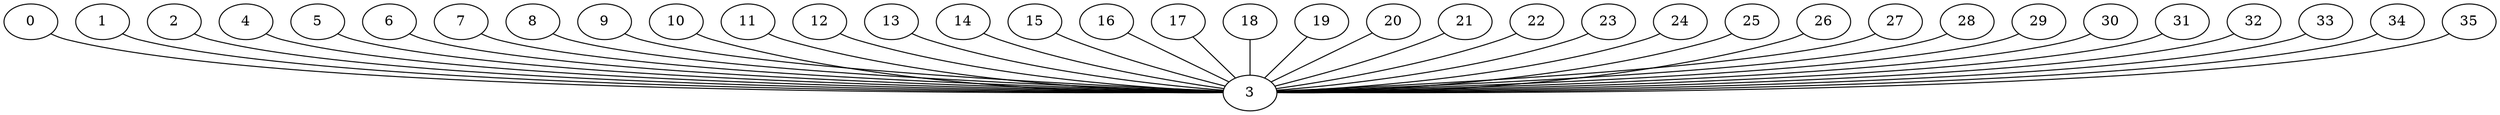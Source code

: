 graph G {
0;
1;
2;
3;
4;
5;
6;
7;
8;
9;
10;
11;
12;
13;
14;
15;
16;
17;
18;
19;
20;
21;
22;
23;
24;
25;
26;
27;
28;
29;
30;
31;
32;
33;
34;
35;
2--3 ;
1--3 ;
0--3 ;
5--3 ;
4--3 ;
7--3 ;
6--3 ;
12--3 ;
11--3 ;
10--3 ;
9--3 ;
8--3 ;
13--3 ;
14--3 ;
15--3 ;
17--3 ;
16--3 ;
19--3 ;
18--3 ;
20--3 ;
22--3 ;
21--3 ;
24--3 ;
23--3 ;
27--3 ;
26--3 ;
25--3 ;
29--3 ;
28--3 ;
30--3 ;
31--3 ;
33--3 ;
32--3 ;
35--3 ;
34--3 ;
}

